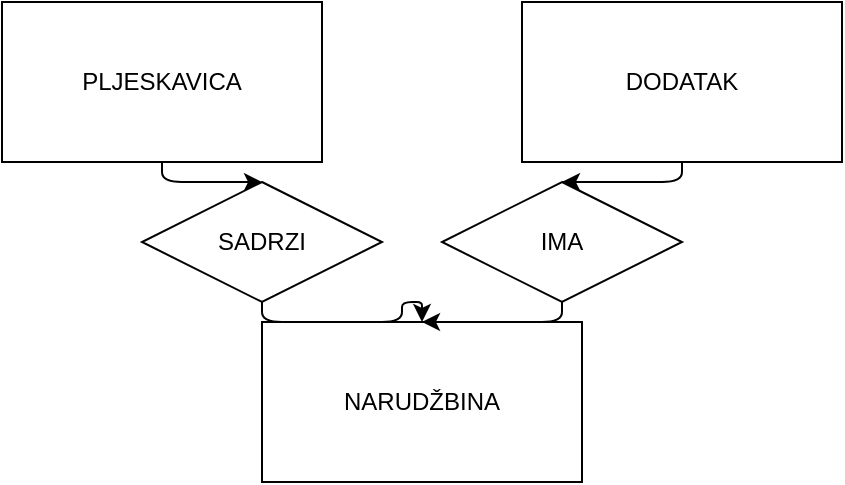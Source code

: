 <mxGraphModel>
  <root>
    <mxCell id="0" />
    <mxCell id="1" parent="0" />
    
    <!-- Entitet: Pljeskavica -->
    <mxCell id="2" value="PLJESKAVICA" style="rounded=0;whiteSpace=wrap;html=1;" vertex="1" parent="1">
      <mxGeometry x="40" y="40" width="160" height="80" as="geometry" />
    </mxCell>
    
    <!-- Entitet: Dodatak -->
    <mxCell id="3" value="DODATAK" style="rounded=0;whiteSpace=wrap;html=1;" vertex="1" parent="1">
      <mxGeometry x="300" y="40" width="160" height="80" as="geometry" />
    </mxCell>
    
    <!-- Entitet: Narudzbina -->
    <mxCell id="4" value="NARUDŽBINA" style="rounded=0;whiteSpace=wrap;html=1;" vertex="1" parent="1">
      <mxGeometry x="170" y="200" width="160" height="80" as="geometry" />
    </mxCell>
    
    <!-- Veza: Pljeskavica-Narudzbina -->
    <mxCell id="5" value="SADRZI" style="rhombus;whiteSpace=wrap;html=1;" vertex="1" parent="1">
      <mxGeometry x="110" y="130" width="120" height="60" as="geometry" />
    </mxCell>
    <mxCell id="6" style="edgeStyle=orthogonalEdgeStyle;" edge="1" parent="1" source="2" target="5">
      <mxGeometry relative="1" as="geometry" />
    </mxCell>
    <mxCell id="7" style="edgeStyle=orthogonalEdgeStyle;" edge="1" parent="1" source="5" target="4">
      <mxGeometry relative="1" as="geometry" />
    </mxCell>
    
    <!-- Veza: Dodatak-Narudzbina -->
    <mxCell id="8" value="IMA" style="rhombus;whiteSpace=wrap;html=1;" vertex="1" parent="1">
      <mxGeometry x="260" y="130" width="120" height="60" as="geometry" />
    </mxCell>
    <mxCell id="9" style="edgeStyle=orthogonalEdgeStyle;" edge="1" parent="1" source="3" target="8">
      <mxGeometry relative="1" as="geometry" />
    </mxCell>
    <mxCell id="10" style="edgeStyle=orthogonalEdgeStyle;" edge="1" parent="1" source="8" target="4">
      <mxGeometry relative="1" as="geometry" />
    </mxCell>
  </root>
</mxGraphModel>